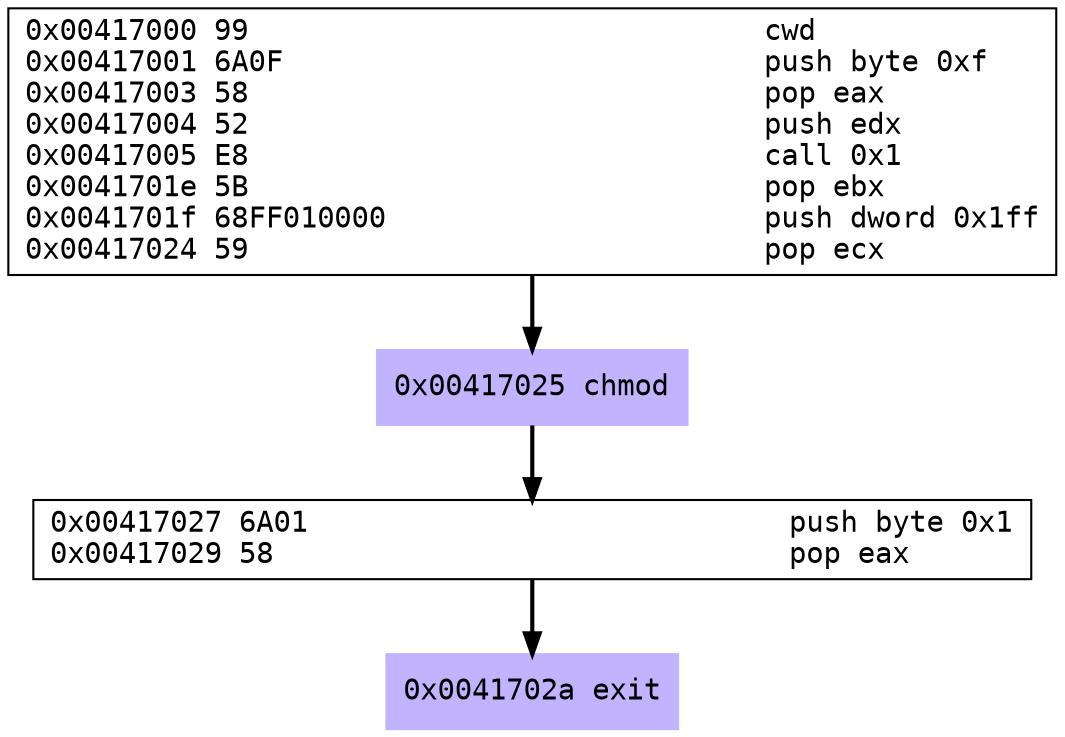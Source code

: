 digraph G {
	//rankdir=LR
	node [fontname=Courier, labeljust=r];
	 "0x55fb05f69b70" [shape=box, label = "0x00417000 99                              cwd \l0x00417001 6A0F                            push byte 0xf\l0x00417003 58                              pop eax\l0x00417004 52                              push edx\l0x00417005 E8                              call 0x1\l0x0041701e 5B                              pop ebx\l0x0041701f 68FF010000                      push dword 0x1ff\l0x00417024 59                              pop ecx\l"]
	 "0x55fb05f6ed00" [shape=box, style=filled, color=".7 .3 1.0", label = "0x00417025 chmod\l"]
	 "0x55fb05f6ee70" [shape=box, label = "0x00417027 6A01                            push byte 0x1\l0x00417029 58                              pop eax\l"]
	 "0x55fb05f6f190" [shape=box, style=filled, color=".7 .3 1.0", label = "0x0041702a exit\l"]
	 "0x55fb05f69b70" -> "0x55fb05f6ed00" [style = bold ]
	 "0x55fb05f6ed00" -> "0x55fb05f6ee70" [style = bold ]
	 "0x55fb05f6ee70" -> "0x55fb05f6f190" [style = bold ]
}